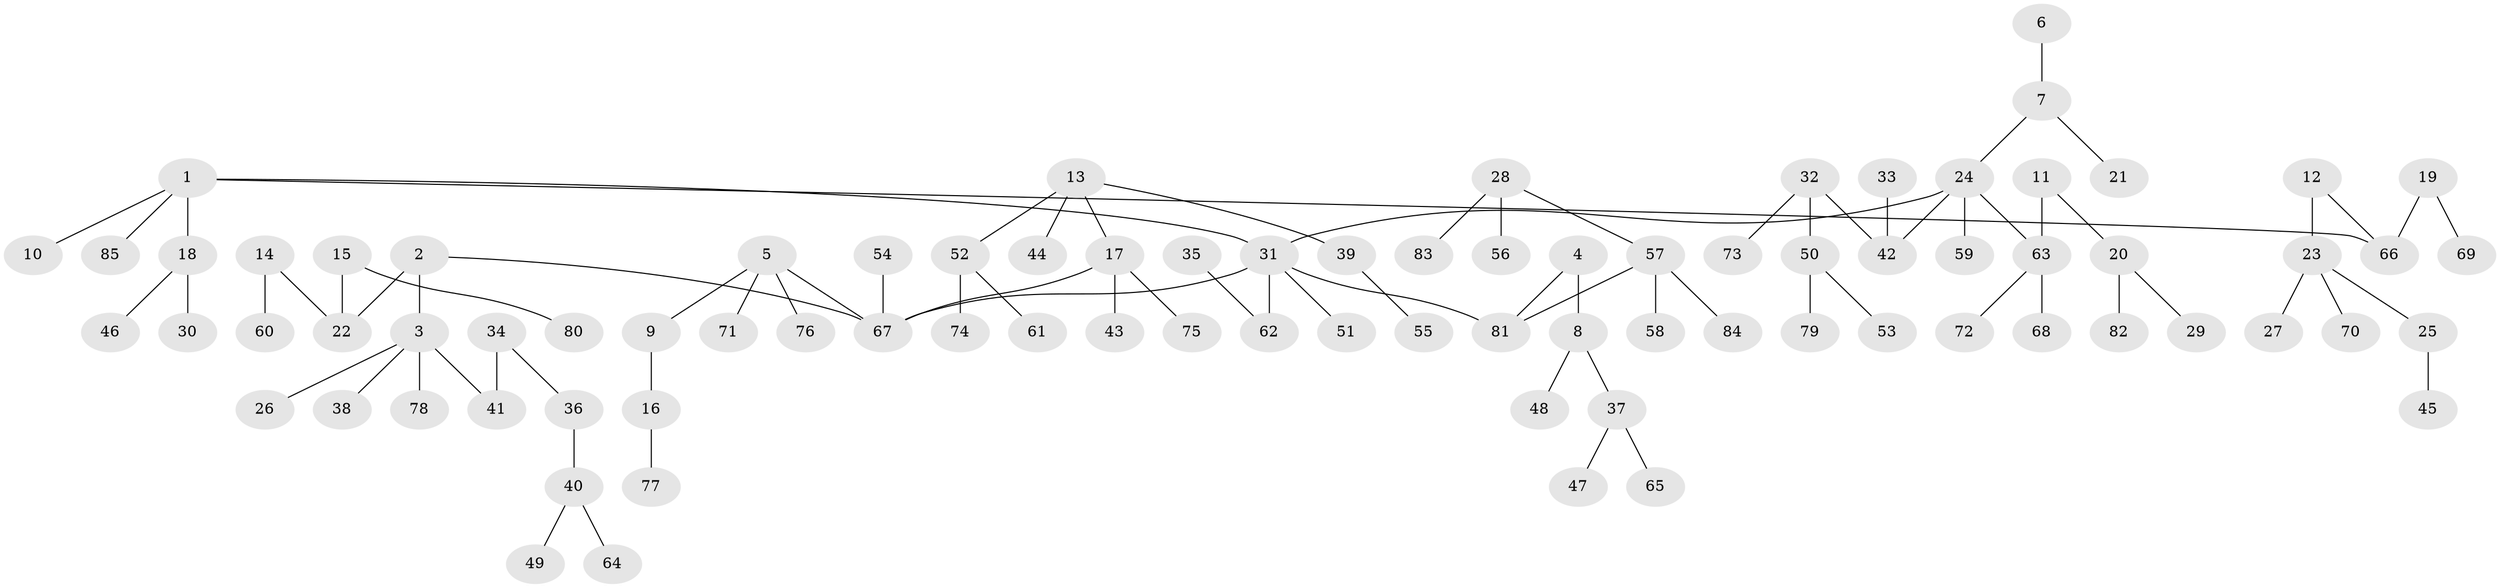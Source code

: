 // original degree distribution, {5: 0.049586776859504134, 7: 0.008264462809917356, 6: 0.01652892561983471, 4: 0.0743801652892562, 3: 0.11570247933884298, 2: 0.19834710743801653, 1: 0.5371900826446281}
// Generated by graph-tools (version 1.1) at 2025/37/03/04/25 23:37:21]
// undirected, 85 vertices, 84 edges
graph export_dot {
  node [color=gray90,style=filled];
  1;
  2;
  3;
  4;
  5;
  6;
  7;
  8;
  9;
  10;
  11;
  12;
  13;
  14;
  15;
  16;
  17;
  18;
  19;
  20;
  21;
  22;
  23;
  24;
  25;
  26;
  27;
  28;
  29;
  30;
  31;
  32;
  33;
  34;
  35;
  36;
  37;
  38;
  39;
  40;
  41;
  42;
  43;
  44;
  45;
  46;
  47;
  48;
  49;
  50;
  51;
  52;
  53;
  54;
  55;
  56;
  57;
  58;
  59;
  60;
  61;
  62;
  63;
  64;
  65;
  66;
  67;
  68;
  69;
  70;
  71;
  72;
  73;
  74;
  75;
  76;
  77;
  78;
  79;
  80;
  81;
  82;
  83;
  84;
  85;
  1 -- 10 [weight=1.0];
  1 -- 18 [weight=1.0];
  1 -- 31 [weight=1.0];
  1 -- 66 [weight=1.0];
  1 -- 85 [weight=1.0];
  2 -- 3 [weight=1.0];
  2 -- 22 [weight=1.0];
  2 -- 67 [weight=1.0];
  3 -- 26 [weight=1.0];
  3 -- 38 [weight=1.0];
  3 -- 41 [weight=1.0];
  3 -- 78 [weight=1.0];
  4 -- 8 [weight=1.0];
  4 -- 81 [weight=1.0];
  5 -- 9 [weight=1.0];
  5 -- 67 [weight=1.0];
  5 -- 71 [weight=1.0];
  5 -- 76 [weight=1.0];
  6 -- 7 [weight=1.0];
  7 -- 21 [weight=1.0];
  7 -- 24 [weight=1.0];
  8 -- 37 [weight=1.0];
  8 -- 48 [weight=1.0];
  9 -- 16 [weight=1.0];
  11 -- 20 [weight=1.0];
  11 -- 63 [weight=1.0];
  12 -- 23 [weight=1.0];
  12 -- 66 [weight=1.0];
  13 -- 17 [weight=1.0];
  13 -- 39 [weight=1.0];
  13 -- 44 [weight=1.0];
  13 -- 52 [weight=1.0];
  14 -- 22 [weight=1.0];
  14 -- 60 [weight=1.0];
  15 -- 22 [weight=1.0];
  15 -- 80 [weight=1.0];
  16 -- 77 [weight=1.0];
  17 -- 43 [weight=1.0];
  17 -- 67 [weight=1.0];
  17 -- 75 [weight=1.0];
  18 -- 30 [weight=1.0];
  18 -- 46 [weight=1.0];
  19 -- 66 [weight=1.0];
  19 -- 69 [weight=1.0];
  20 -- 29 [weight=1.0];
  20 -- 82 [weight=1.0];
  23 -- 25 [weight=1.0];
  23 -- 27 [weight=1.0];
  23 -- 70 [weight=1.0];
  24 -- 31 [weight=1.0];
  24 -- 42 [weight=1.0];
  24 -- 59 [weight=1.0];
  24 -- 63 [weight=1.0];
  25 -- 45 [weight=1.0];
  28 -- 56 [weight=1.0];
  28 -- 57 [weight=1.0];
  28 -- 83 [weight=1.0];
  31 -- 51 [weight=1.0];
  31 -- 62 [weight=1.0];
  31 -- 67 [weight=1.0];
  31 -- 81 [weight=1.0];
  32 -- 42 [weight=1.0];
  32 -- 50 [weight=1.0];
  32 -- 73 [weight=1.0];
  33 -- 42 [weight=1.0];
  34 -- 36 [weight=1.0];
  34 -- 41 [weight=1.0];
  35 -- 62 [weight=1.0];
  36 -- 40 [weight=1.0];
  37 -- 47 [weight=1.0];
  37 -- 65 [weight=1.0];
  39 -- 55 [weight=1.0];
  40 -- 49 [weight=1.0];
  40 -- 64 [weight=1.0];
  50 -- 53 [weight=1.0];
  50 -- 79 [weight=1.0];
  52 -- 61 [weight=1.0];
  52 -- 74 [weight=1.0];
  54 -- 67 [weight=1.0];
  57 -- 58 [weight=1.0];
  57 -- 81 [weight=1.0];
  57 -- 84 [weight=1.0];
  63 -- 68 [weight=1.0];
  63 -- 72 [weight=1.0];
}
